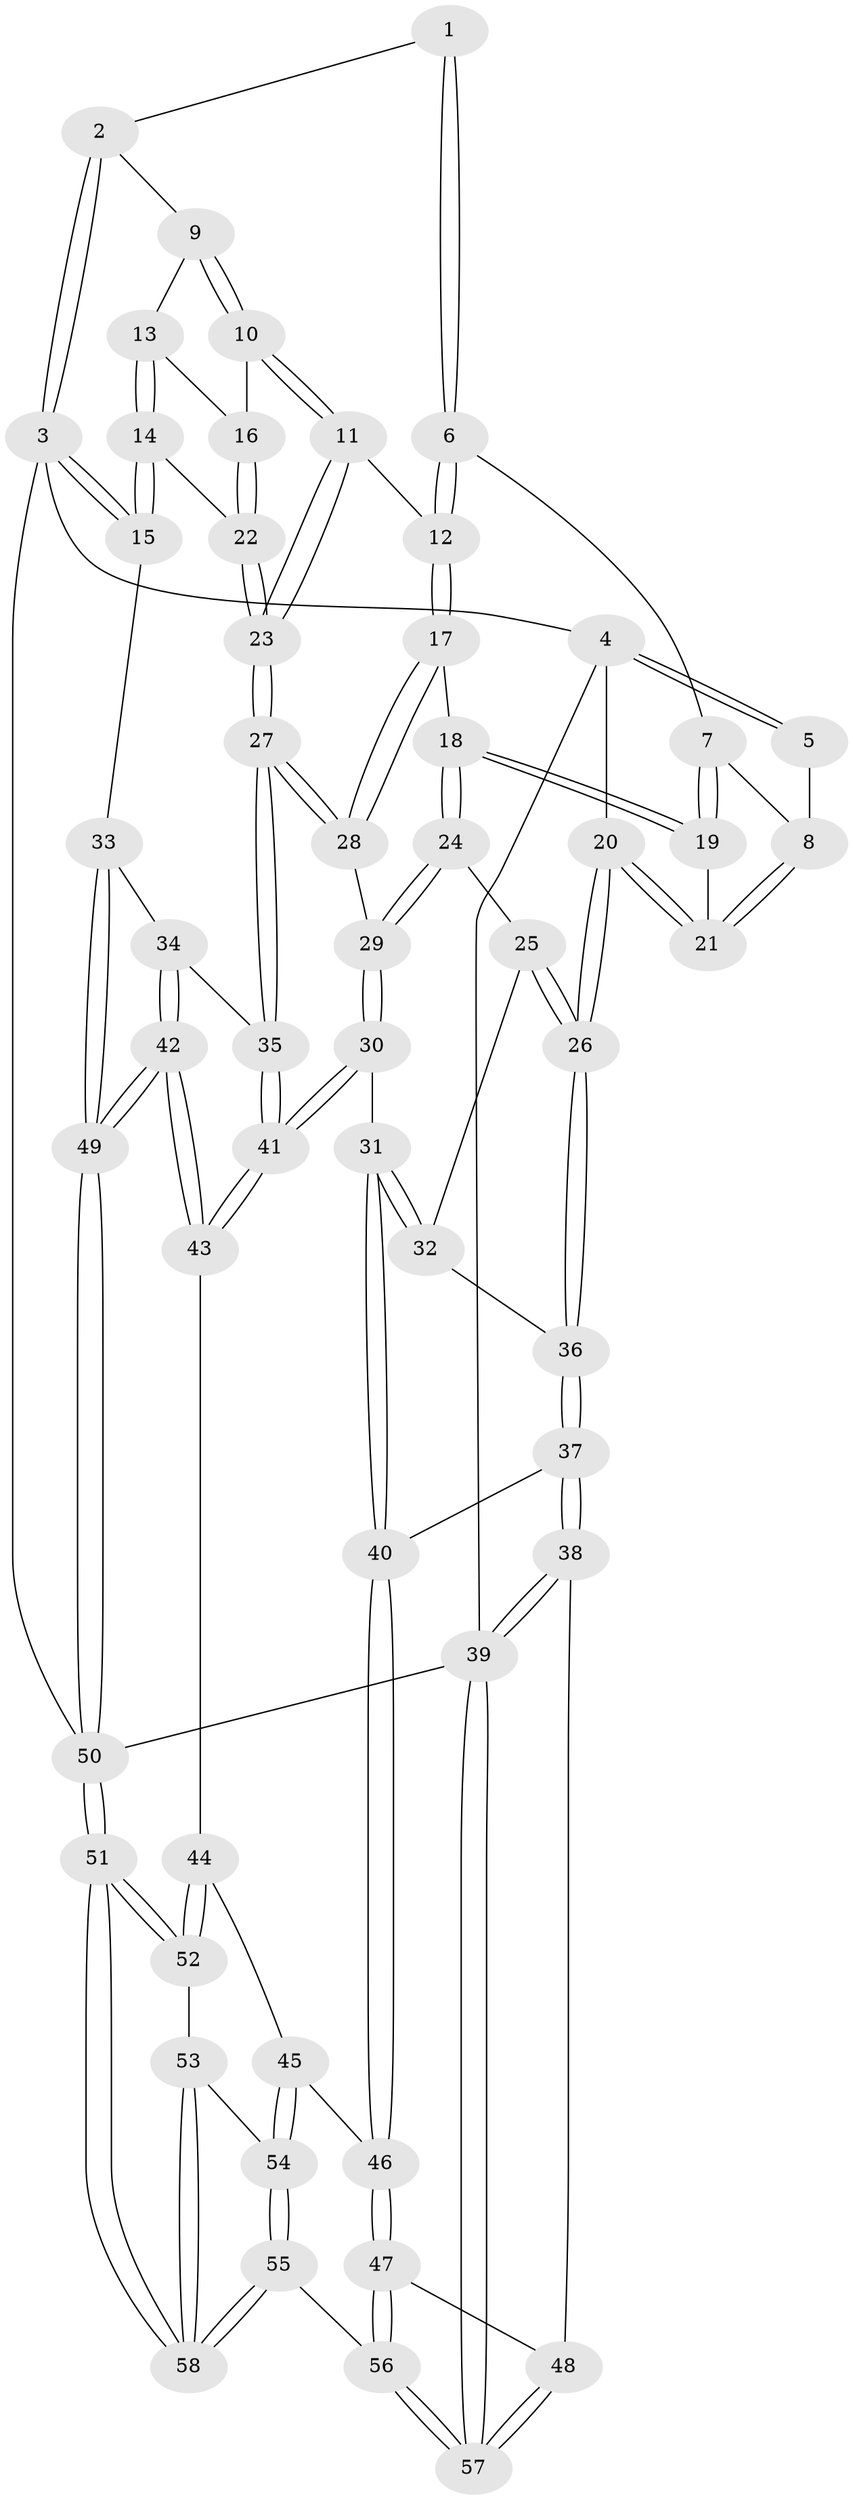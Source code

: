 // Generated by graph-tools (version 1.1) at 2025/03/03/09/25 03:03:24]
// undirected, 58 vertices, 142 edges
graph export_dot {
graph [start="1"]
  node [color=gray90,style=filled];
  1 [pos="+0.3933486131509828+0"];
  2 [pos="+0.6966785675552408+0"];
  3 [pos="+1+0"];
  4 [pos="+0+0"];
  5 [pos="+0.379268034632692+0"];
  6 [pos="+0.3968910206279897+0.07375105635750326"];
  7 [pos="+0.3075736529933041+0.12307207919595603"];
  8 [pos="+0.12367117944189697+0.14529355575913103"];
  9 [pos="+0.7290382325134017+0.05775040373829076"];
  10 [pos="+0.6123006383040392+0.22062947701278887"];
  11 [pos="+0.5787406240054499+0.24945959073125812"];
  12 [pos="+0.4606278609427485+0.23544692765608277"];
  13 [pos="+0.8060104770549061+0.12641340436707582"];
  14 [pos="+1+0.27997353453206786"];
  15 [pos="+1+0.2539960702956847"];
  16 [pos="+0.7414595480398588+0.25106048954423243"];
  17 [pos="+0.45938707902374615+0.23705905471239244"];
  18 [pos="+0.20043545312703026+0.2657914611157579"];
  19 [pos="+0.19831937512502043+0.26257829687564216"];
  20 [pos="+0+0.11588331085865641"];
  21 [pos="+0.08161687656925971+0.17121324440707983"];
  22 [pos="+0.9053070159204356+0.3533675470694517"];
  23 [pos="+0.7361954335983519+0.5137386010332845"];
  24 [pos="+0.20639914957578814+0.34734199896203616"];
  25 [pos="+0.13796811042921803+0.3576582827591746"];
  26 [pos="+0+0.27926932410927324"];
  27 [pos="+0.7317360818133486+0.528468441660523"];
  28 [pos="+0.3789869149290026+0.44250773316420605"];
  29 [pos="+0.29857318770086083+0.5083435290952001"];
  30 [pos="+0.29087611974696875+0.527366868924421"];
  31 [pos="+0.2448361050089602+0.5840721481037884"];
  32 [pos="+0.05684062464948381+0.471532611198566"];
  33 [pos="+1+0.6969934617067446"];
  34 [pos="+0.7354767298155741+0.5386975622661867"];
  35 [pos="+0.7321063382734518+0.5364915435801435"];
  36 [pos="+0+0.35634740385067254"];
  37 [pos="+0+0.6190002883169146"];
  38 [pos="+0+0.7971805666617722"];
  39 [pos="+0+1"];
  40 [pos="+0.22592002627615534+0.6646154462316868"];
  41 [pos="+0.6406779540066451+0.6827759836233378"];
  42 [pos="+1+1"];
  43 [pos="+0.6222211765630058+0.75800832173151"];
  44 [pos="+0.6136997608172738+0.764429714419922"];
  45 [pos="+0.39851601680160254+0.8104862230676736"];
  46 [pos="+0.23817971814507244+0.7501209106114141"];
  47 [pos="+0.2081241489273493+0.7930432923575429"];
  48 [pos="+0.14917092435251236+0.828510994483681"];
  49 [pos="+1+1"];
  50 [pos="+1+1"];
  51 [pos="+0.7090831034080137+1"];
  52 [pos="+0.6012555938487403+0.8376792177312363"];
  53 [pos="+0.545977114803572+0.9558189081709247"];
  54 [pos="+0.42361890759293447+0.9557545806199318"];
  55 [pos="+0.3707345455803759+1"];
  56 [pos="+0.3245304572911329+1"];
  57 [pos="+0+1"];
  58 [pos="+0.602306611098631+1"];
  1 -- 2;
  1 -- 6;
  1 -- 6;
  2 -- 3;
  2 -- 3;
  2 -- 9;
  3 -- 4;
  3 -- 15;
  3 -- 15;
  3 -- 50;
  4 -- 5;
  4 -- 5;
  4 -- 20;
  4 -- 39;
  5 -- 8;
  6 -- 7;
  6 -- 12;
  6 -- 12;
  7 -- 8;
  7 -- 19;
  7 -- 19;
  8 -- 21;
  8 -- 21;
  9 -- 10;
  9 -- 10;
  9 -- 13;
  10 -- 11;
  10 -- 11;
  10 -- 16;
  11 -- 12;
  11 -- 23;
  11 -- 23;
  12 -- 17;
  12 -- 17;
  13 -- 14;
  13 -- 14;
  13 -- 16;
  14 -- 15;
  14 -- 15;
  14 -- 22;
  15 -- 33;
  16 -- 22;
  16 -- 22;
  17 -- 18;
  17 -- 28;
  17 -- 28;
  18 -- 19;
  18 -- 19;
  18 -- 24;
  18 -- 24;
  19 -- 21;
  20 -- 21;
  20 -- 21;
  20 -- 26;
  20 -- 26;
  22 -- 23;
  22 -- 23;
  23 -- 27;
  23 -- 27;
  24 -- 25;
  24 -- 29;
  24 -- 29;
  25 -- 26;
  25 -- 26;
  25 -- 32;
  26 -- 36;
  26 -- 36;
  27 -- 28;
  27 -- 28;
  27 -- 35;
  27 -- 35;
  28 -- 29;
  29 -- 30;
  29 -- 30;
  30 -- 31;
  30 -- 41;
  30 -- 41;
  31 -- 32;
  31 -- 32;
  31 -- 40;
  31 -- 40;
  32 -- 36;
  33 -- 34;
  33 -- 49;
  33 -- 49;
  34 -- 35;
  34 -- 42;
  34 -- 42;
  35 -- 41;
  35 -- 41;
  36 -- 37;
  36 -- 37;
  37 -- 38;
  37 -- 38;
  37 -- 40;
  38 -- 39;
  38 -- 39;
  38 -- 48;
  39 -- 57;
  39 -- 57;
  39 -- 50;
  40 -- 46;
  40 -- 46;
  41 -- 43;
  41 -- 43;
  42 -- 43;
  42 -- 43;
  42 -- 49;
  42 -- 49;
  43 -- 44;
  44 -- 45;
  44 -- 52;
  44 -- 52;
  45 -- 46;
  45 -- 54;
  45 -- 54;
  46 -- 47;
  46 -- 47;
  47 -- 48;
  47 -- 56;
  47 -- 56;
  48 -- 57;
  48 -- 57;
  49 -- 50;
  49 -- 50;
  50 -- 51;
  50 -- 51;
  51 -- 52;
  51 -- 52;
  51 -- 58;
  51 -- 58;
  52 -- 53;
  53 -- 54;
  53 -- 58;
  53 -- 58;
  54 -- 55;
  54 -- 55;
  55 -- 56;
  55 -- 58;
  55 -- 58;
  56 -- 57;
  56 -- 57;
}
